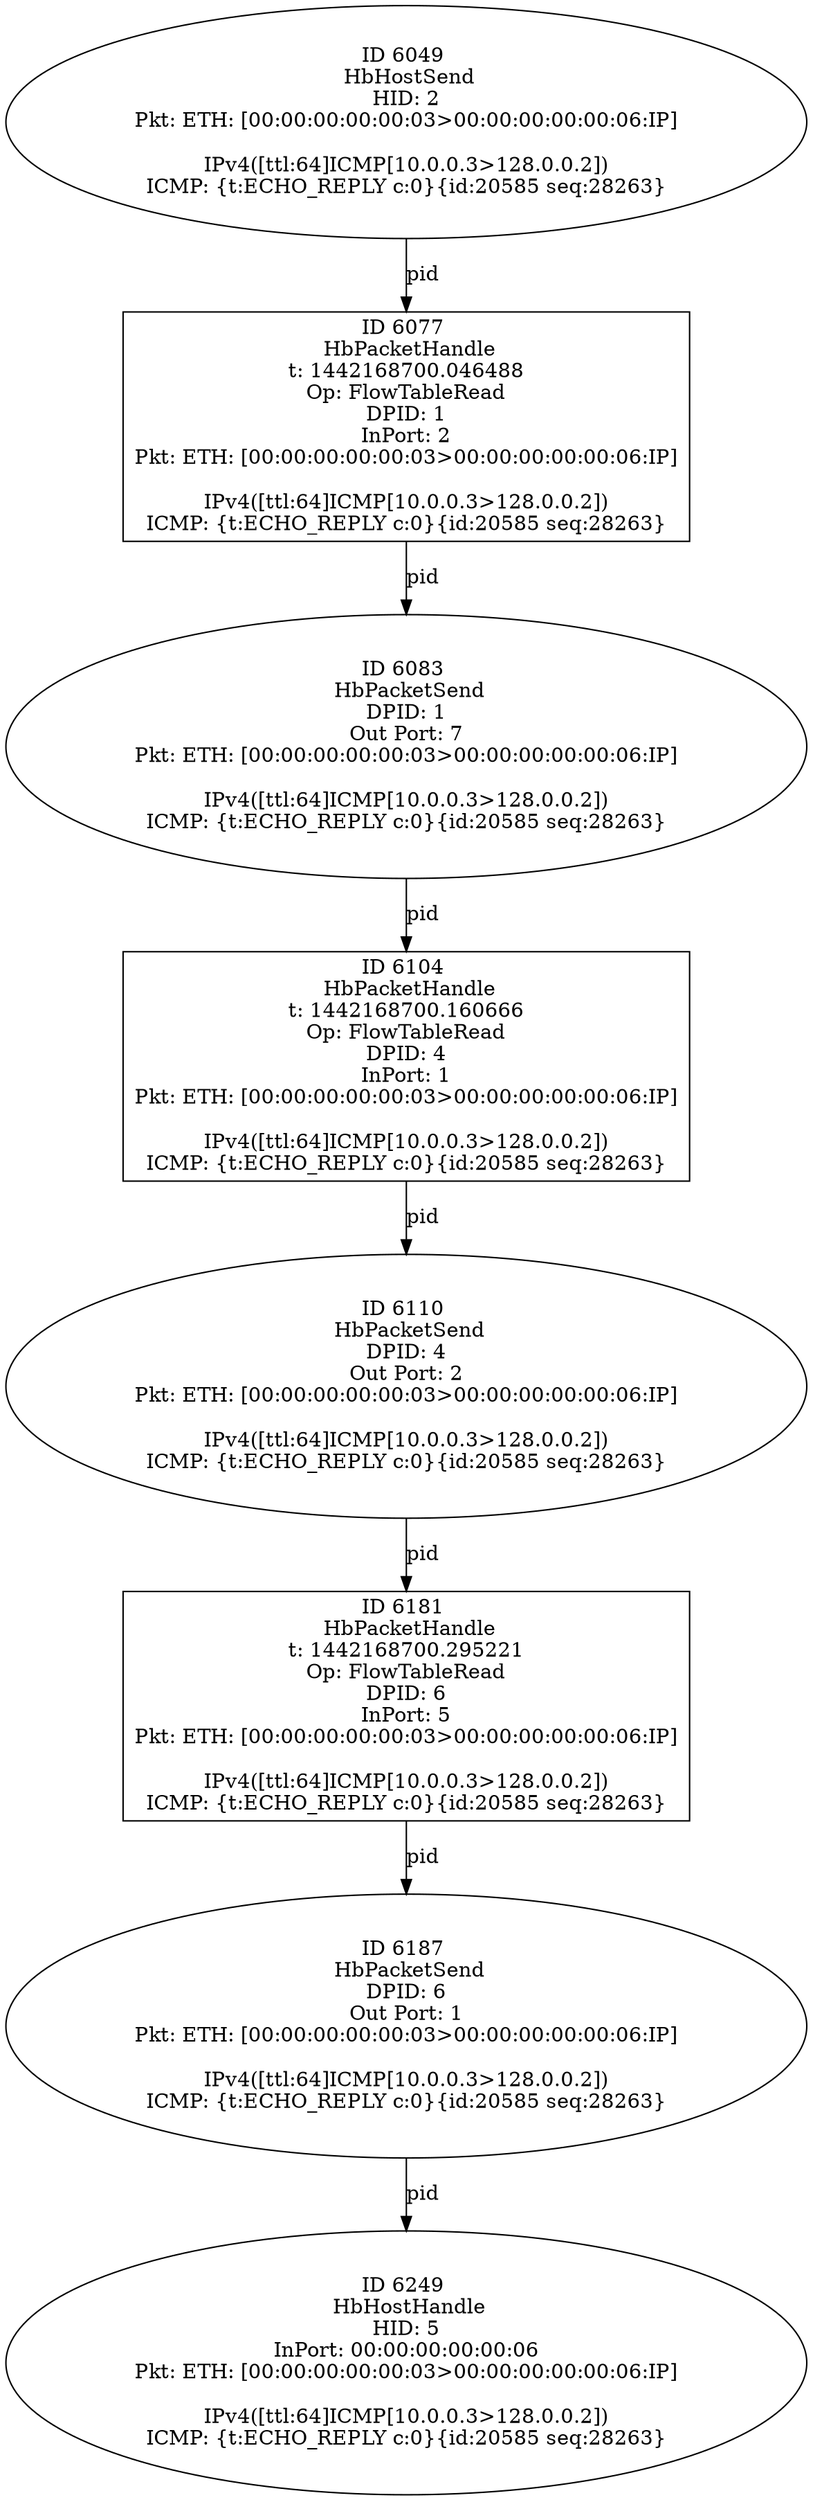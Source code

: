strict digraph G {
6049 [shape=oval, event=<hb_events.HbHostSend object at 0x1081295d0>, label="ID 6049 
 HbHostSend
HID: 2
Pkt: ETH: [00:00:00:00:00:03>00:00:00:00:00:06:IP]

IPv4([ttl:64]ICMP[10.0.0.3>128.0.0.2])
ICMP: {t:ECHO_REPLY c:0}{id:20585 seq:28263}"];
6083 [shape=oval, event=<hb_events.HbPacketSend object at 0x108145490>, label="ID 6083 
 HbPacketSend
DPID: 1
Out Port: 7
Pkt: ETH: [00:00:00:00:00:03>00:00:00:00:00:06:IP]

IPv4([ttl:64]ICMP[10.0.0.3>128.0.0.2])
ICMP: {t:ECHO_REPLY c:0}{id:20585 seq:28263}"];
6181 [shape=box, event=<hb_events.HbPacketHandle object at 0x1081b0090>, label="ID 6181 
 HbPacketHandle
t: 1442168700.295221
Op: FlowTableRead
DPID: 6
InPort: 5
Pkt: ETH: [00:00:00:00:00:03>00:00:00:00:00:06:IP]

IPv4([ttl:64]ICMP[10.0.0.3>128.0.0.2])
ICMP: {t:ECHO_REPLY c:0}{id:20585 seq:28263}"];
6249 [shape=oval, event=<hb_events.HbHostHandle object at 0x1081d46d0>, label="ID 6249 
 HbHostHandle
HID: 5
InPort: 00:00:00:00:00:06
Pkt: ETH: [00:00:00:00:00:03>00:00:00:00:00:06:IP]

IPv4([ttl:64]ICMP[10.0.0.3>128.0.0.2])
ICMP: {t:ECHO_REPLY c:0}{id:20585 seq:28263}"];
6187 [shape=oval, event=<hb_events.HbPacketSend object at 0x1081a2110>, label="ID 6187 
 HbPacketSend
DPID: 6
Out Port: 1
Pkt: ETH: [00:00:00:00:00:03>00:00:00:00:00:06:IP]

IPv4([ttl:64]ICMP[10.0.0.3>128.0.0.2])
ICMP: {t:ECHO_REPLY c:0}{id:20585 seq:28263}"];
6104 [shape=box, event=<hb_events.HbPacketHandle object at 0x10815c950>, label="ID 6104 
 HbPacketHandle
t: 1442168700.160666
Op: FlowTableRead
DPID: 4
InPort: 1
Pkt: ETH: [00:00:00:00:00:03>00:00:00:00:00:06:IP]

IPv4([ttl:64]ICMP[10.0.0.3>128.0.0.2])
ICMP: {t:ECHO_REPLY c:0}{id:20585 seq:28263}"];
6077 [shape=box, event=<hb_events.HbPacketHandle object at 0x1081450d0>, label="ID 6077 
 HbPacketHandle
t: 1442168700.046488
Op: FlowTableRead
DPID: 1
InPort: 2
Pkt: ETH: [00:00:00:00:00:03>00:00:00:00:00:06:IP]

IPv4([ttl:64]ICMP[10.0.0.3>128.0.0.2])
ICMP: {t:ECHO_REPLY c:0}{id:20585 seq:28263}"];
6110 [shape=oval, event=<hb_events.HbPacketSend object at 0x10815ccd0>, label="ID 6110 
 HbPacketSend
DPID: 4
Out Port: 2
Pkt: ETH: [00:00:00:00:00:03>00:00:00:00:00:06:IP]

IPv4([ttl:64]ICMP[10.0.0.3>128.0.0.2])
ICMP: {t:ECHO_REPLY c:0}{id:20585 seq:28263}"];
6049 -> 6077  [rel=pid, label=pid];
6083 -> 6104  [rel=pid, label=pid];
6181 -> 6187  [rel=pid, label=pid];
6187 -> 6249  [rel=pid, label=pid];
6104 -> 6110  [rel=pid, label=pid];
6077 -> 6083  [rel=pid, label=pid];
6110 -> 6181  [rel=pid, label=pid];
}

